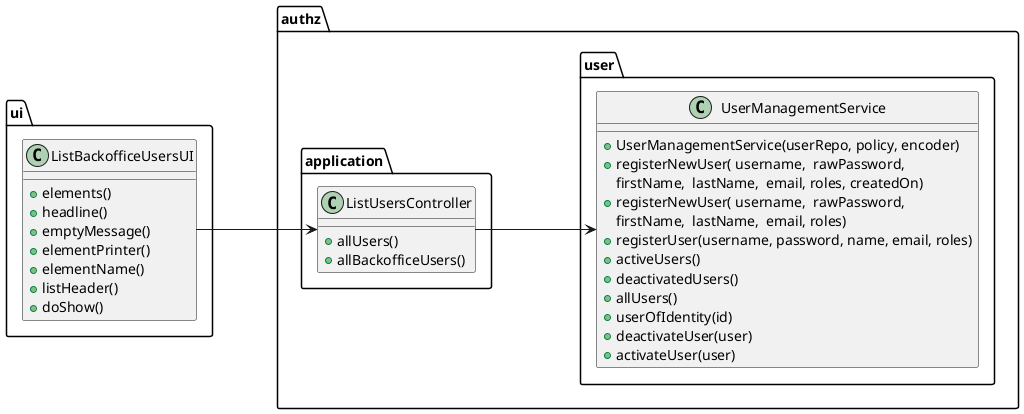 @startuml
'skinparam linetype ortho
left to right direction

package "ui"{
class ListBackofficeUsersUI {
    + elements()
    + headline()
    + emptyMessage()
    + elementPrinter()
    + elementName()
    + listHeader()
    + doShow()
}
}
package "authz"{
package "application"{
class ListUsersController {
    + allUsers()
    + allBackofficeUsers()
}
}

package "user"{
class UserManagementService {
    + UserManagementService(userRepo, policy, encoder)
    + registerNewUser( username,  rawPassword,
    firstName,  lastName,  email, roles, createdOn)
    + registerNewUser( username,  rawPassword,
    firstName,  lastName,  email, roles)
    + registerUser(username, password, name, email, roles)
    + activeUsers()
    + deactivatedUsers()
    + allUsers()
    + userOfIdentity(id)
    + deactivateUser(user)
    + activateUser(user)
}
}
}
ListBackofficeUsersUI ---> ListUsersController

ListUsersController ---> UserManagementService


@enduml